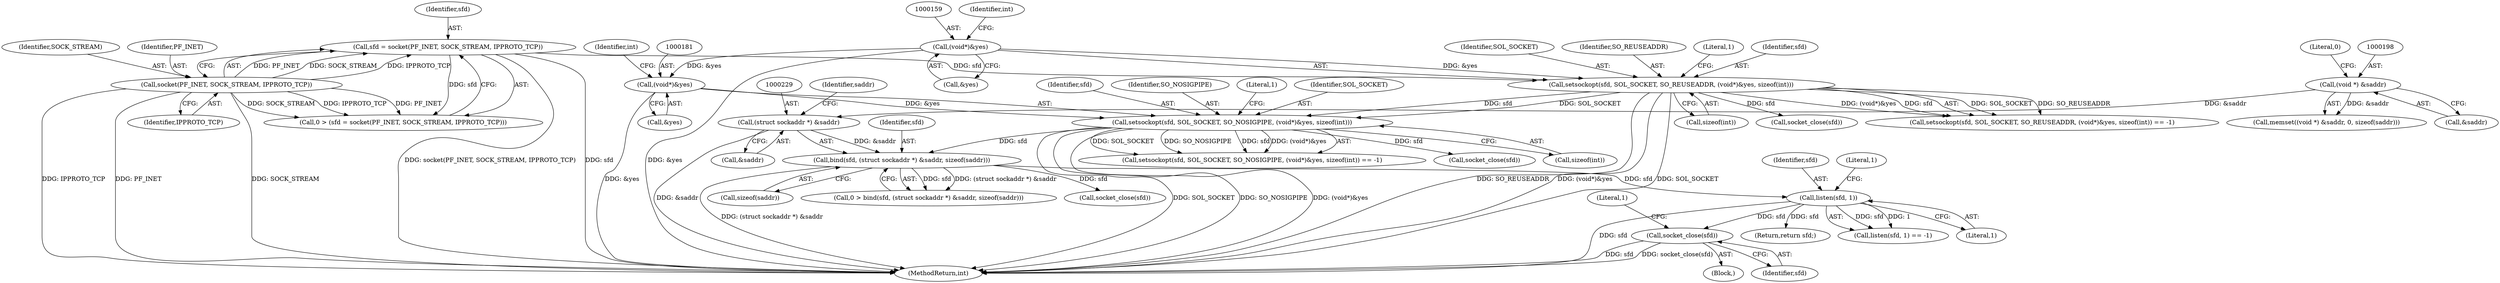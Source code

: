 digraph "0_libimobiledevice_4397b3376dc4e4cb1c991d0aed61ce6482614196@API" {
"1000252" [label="(Call,socket_close(sfd))"];
"1000244" [label="(Call,listen(sfd, 1))"];
"1000226" [label="(Call,bind(sfd, (struct sockaddr *) &saddr, sizeof(saddr)))"];
"1000176" [label="(Call,setsockopt(sfd, SOL_SOCKET, SO_NOSIGPIPE, (void*)&yes, sizeof(int)))"];
"1000154" [label="(Call,setsockopt(sfd, SOL_SOCKET, SO_REUSEADDR, (void*)&yes, sizeof(int)))"];
"1000140" [label="(Call,sfd = socket(PF_INET, SOCK_STREAM, IPPROTO_TCP))"];
"1000142" [label="(Call,socket(PF_INET, SOCK_STREAM, IPPROTO_TCP))"];
"1000158" [label="(Call,(void*)&yes)"];
"1000180" [label="(Call,(void*)&yes)"];
"1000228" [label="(Call,(struct sockaddr *) &saddr)"];
"1000197" [label="(Call,(void *) &saddr)"];
"1000227" [label="(Identifier,sfd)"];
"1000197" [label="(Call,(void *) &saddr)"];
"1000138" [label="(Call,0 > (sfd = socket(PF_INET, SOCK_STREAM, IPPROTO_TCP)))"];
"1000257" [label="(Return,return sfd;)"];
"1000191" [label="(Call,socket_close(sfd))"];
"1000165" [label="(Literal,1)"];
"1000160" [label="(Call,&yes)"];
"1000155" [label="(Identifier,sfd)"];
"1000153" [label="(Call,setsockopt(sfd, SOL_SOCKET, SO_REUSEADDR, (void*)&yes, sizeof(int)) == -1)"];
"1000253" [label="(Identifier,sfd)"];
"1000244" [label="(Call,listen(sfd, 1))"];
"1000180" [label="(Call,(void*)&yes)"];
"1000141" [label="(Identifier,sfd)"];
"1000163" [label="(Identifier,int)"];
"1000201" [label="(Literal,0)"];
"1000182" [label="(Call,&yes)"];
"1000245" [label="(Identifier,sfd)"];
"1000156" [label="(Identifier,SOL_SOCKET)"];
"1000176" [label="(Call,setsockopt(sfd, SOL_SOCKET, SO_NOSIGPIPE, (void*)&yes, sizeof(int)))"];
"1000177" [label="(Identifier,sfd)"];
"1000157" [label="(Identifier,SO_REUSEADDR)"];
"1000144" [label="(Identifier,SOCK_STREAM)"];
"1000179" [label="(Identifier,SO_NOSIGPIPE)"];
"1000228" [label="(Call,(struct sockaddr *) &saddr)"];
"1000224" [label="(Call,0 > bind(sfd, (struct sockaddr *) &saddr, sizeof(saddr)))"];
"1000145" [label="(Identifier,IPPROTO_TCP)"];
"1000158" [label="(Call,(void*)&yes)"];
"1000248" [label="(Literal,1)"];
"1000154" [label="(Call,setsockopt(sfd, SOL_SOCKET, SO_REUSEADDR, (void*)&yes, sizeof(int)))"];
"1000187" [label="(Literal,1)"];
"1000199" [label="(Call,&saddr)"];
"1000162" [label="(Call,sizeof(int))"];
"1000184" [label="(Call,sizeof(int))"];
"1000226" [label="(Call,bind(sfd, (struct sockaddr *) &saddr, sizeof(saddr)))"];
"1000259" [label="(MethodReturn,int)"];
"1000256" [label="(Literal,1)"];
"1000252" [label="(Call,socket_close(sfd))"];
"1000178" [label="(Identifier,SOL_SOCKET)"];
"1000142" [label="(Call,socket(PF_INET, SOCK_STREAM, IPPROTO_TCP))"];
"1000185" [label="(Identifier,int)"];
"1000169" [label="(Call,socket_close(sfd))"];
"1000140" [label="(Call,sfd = socket(PF_INET, SOCK_STREAM, IPPROTO_TCP))"];
"1000237" [label="(Call,socket_close(sfd))"];
"1000233" [label="(Identifier,saddr)"];
"1000143" [label="(Identifier,PF_INET)"];
"1000243" [label="(Call,listen(sfd, 1) == -1)"];
"1000230" [label="(Call,&saddr)"];
"1000175" [label="(Call,setsockopt(sfd, SOL_SOCKET, SO_NOSIGPIPE, (void*)&yes, sizeof(int)) == -1)"];
"1000249" [label="(Block,)"];
"1000246" [label="(Literal,1)"];
"1000232" [label="(Call,sizeof(saddr))"];
"1000196" [label="(Call,memset((void *) &saddr, 0, sizeof(saddr)))"];
"1000252" -> "1000249"  [label="AST: "];
"1000252" -> "1000253"  [label="CFG: "];
"1000253" -> "1000252"  [label="AST: "];
"1000256" -> "1000252"  [label="CFG: "];
"1000252" -> "1000259"  [label="DDG: sfd"];
"1000252" -> "1000259"  [label="DDG: socket_close(sfd)"];
"1000244" -> "1000252"  [label="DDG: sfd"];
"1000244" -> "1000243"  [label="AST: "];
"1000244" -> "1000246"  [label="CFG: "];
"1000245" -> "1000244"  [label="AST: "];
"1000246" -> "1000244"  [label="AST: "];
"1000248" -> "1000244"  [label="CFG: "];
"1000244" -> "1000259"  [label="DDG: sfd"];
"1000244" -> "1000243"  [label="DDG: sfd"];
"1000244" -> "1000243"  [label="DDG: 1"];
"1000226" -> "1000244"  [label="DDG: sfd"];
"1000244" -> "1000257"  [label="DDG: sfd"];
"1000226" -> "1000224"  [label="AST: "];
"1000226" -> "1000232"  [label="CFG: "];
"1000227" -> "1000226"  [label="AST: "];
"1000228" -> "1000226"  [label="AST: "];
"1000232" -> "1000226"  [label="AST: "];
"1000224" -> "1000226"  [label="CFG: "];
"1000226" -> "1000259"  [label="DDG: (struct sockaddr *) &saddr"];
"1000226" -> "1000224"  [label="DDG: sfd"];
"1000226" -> "1000224"  [label="DDG: (struct sockaddr *) &saddr"];
"1000176" -> "1000226"  [label="DDG: sfd"];
"1000228" -> "1000226"  [label="DDG: &saddr"];
"1000226" -> "1000237"  [label="DDG: sfd"];
"1000176" -> "1000175"  [label="AST: "];
"1000176" -> "1000184"  [label="CFG: "];
"1000177" -> "1000176"  [label="AST: "];
"1000178" -> "1000176"  [label="AST: "];
"1000179" -> "1000176"  [label="AST: "];
"1000180" -> "1000176"  [label="AST: "];
"1000184" -> "1000176"  [label="AST: "];
"1000187" -> "1000176"  [label="CFG: "];
"1000176" -> "1000259"  [label="DDG: SOL_SOCKET"];
"1000176" -> "1000259"  [label="DDG: SO_NOSIGPIPE"];
"1000176" -> "1000259"  [label="DDG: (void*)&yes"];
"1000176" -> "1000175"  [label="DDG: SOL_SOCKET"];
"1000176" -> "1000175"  [label="DDG: SO_NOSIGPIPE"];
"1000176" -> "1000175"  [label="DDG: sfd"];
"1000176" -> "1000175"  [label="DDG: (void*)&yes"];
"1000154" -> "1000176"  [label="DDG: sfd"];
"1000154" -> "1000176"  [label="DDG: SOL_SOCKET"];
"1000180" -> "1000176"  [label="DDG: &yes"];
"1000176" -> "1000191"  [label="DDG: sfd"];
"1000154" -> "1000153"  [label="AST: "];
"1000154" -> "1000162"  [label="CFG: "];
"1000155" -> "1000154"  [label="AST: "];
"1000156" -> "1000154"  [label="AST: "];
"1000157" -> "1000154"  [label="AST: "];
"1000158" -> "1000154"  [label="AST: "];
"1000162" -> "1000154"  [label="AST: "];
"1000165" -> "1000154"  [label="CFG: "];
"1000154" -> "1000259"  [label="DDG: SO_REUSEADDR"];
"1000154" -> "1000259"  [label="DDG: (void*)&yes"];
"1000154" -> "1000259"  [label="DDG: SOL_SOCKET"];
"1000154" -> "1000153"  [label="DDG: SOL_SOCKET"];
"1000154" -> "1000153"  [label="DDG: SO_REUSEADDR"];
"1000154" -> "1000153"  [label="DDG: (void*)&yes"];
"1000154" -> "1000153"  [label="DDG: sfd"];
"1000140" -> "1000154"  [label="DDG: sfd"];
"1000158" -> "1000154"  [label="DDG: &yes"];
"1000154" -> "1000169"  [label="DDG: sfd"];
"1000140" -> "1000138"  [label="AST: "];
"1000140" -> "1000142"  [label="CFG: "];
"1000141" -> "1000140"  [label="AST: "];
"1000142" -> "1000140"  [label="AST: "];
"1000138" -> "1000140"  [label="CFG: "];
"1000140" -> "1000259"  [label="DDG: socket(PF_INET, SOCK_STREAM, IPPROTO_TCP)"];
"1000140" -> "1000259"  [label="DDG: sfd"];
"1000140" -> "1000138"  [label="DDG: sfd"];
"1000142" -> "1000140"  [label="DDG: PF_INET"];
"1000142" -> "1000140"  [label="DDG: SOCK_STREAM"];
"1000142" -> "1000140"  [label="DDG: IPPROTO_TCP"];
"1000142" -> "1000145"  [label="CFG: "];
"1000143" -> "1000142"  [label="AST: "];
"1000144" -> "1000142"  [label="AST: "];
"1000145" -> "1000142"  [label="AST: "];
"1000142" -> "1000259"  [label="DDG: SOCK_STREAM"];
"1000142" -> "1000259"  [label="DDG: IPPROTO_TCP"];
"1000142" -> "1000259"  [label="DDG: PF_INET"];
"1000142" -> "1000138"  [label="DDG: PF_INET"];
"1000142" -> "1000138"  [label="DDG: SOCK_STREAM"];
"1000142" -> "1000138"  [label="DDG: IPPROTO_TCP"];
"1000158" -> "1000160"  [label="CFG: "];
"1000159" -> "1000158"  [label="AST: "];
"1000160" -> "1000158"  [label="AST: "];
"1000163" -> "1000158"  [label="CFG: "];
"1000158" -> "1000259"  [label="DDG: &yes"];
"1000158" -> "1000180"  [label="DDG: &yes"];
"1000180" -> "1000182"  [label="CFG: "];
"1000181" -> "1000180"  [label="AST: "];
"1000182" -> "1000180"  [label="AST: "];
"1000185" -> "1000180"  [label="CFG: "];
"1000180" -> "1000259"  [label="DDG: &yes"];
"1000228" -> "1000230"  [label="CFG: "];
"1000229" -> "1000228"  [label="AST: "];
"1000230" -> "1000228"  [label="AST: "];
"1000233" -> "1000228"  [label="CFG: "];
"1000228" -> "1000259"  [label="DDG: &saddr"];
"1000197" -> "1000228"  [label="DDG: &saddr"];
"1000197" -> "1000196"  [label="AST: "];
"1000197" -> "1000199"  [label="CFG: "];
"1000198" -> "1000197"  [label="AST: "];
"1000199" -> "1000197"  [label="AST: "];
"1000201" -> "1000197"  [label="CFG: "];
"1000197" -> "1000196"  [label="DDG: &saddr"];
}
